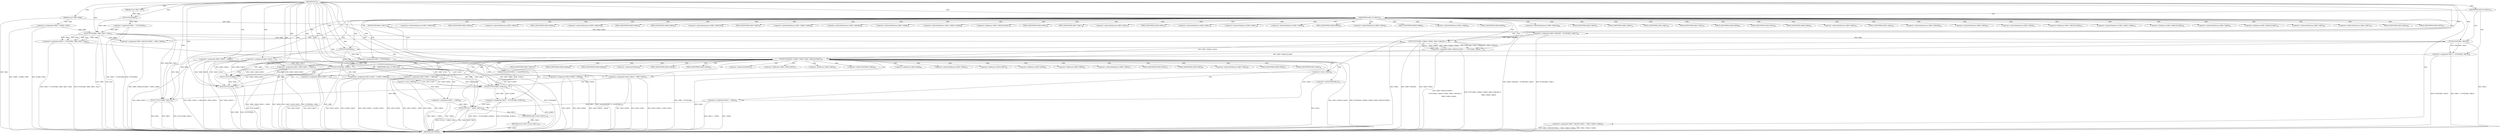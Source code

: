 digraph "FUN1" {  
"8" [label = <(METHOD,FUN1)<SUB>1</SUB>> ]
"216" [label = <(METHOD_RETURN,int)<SUB>1</SUB>> ]
"9" [label = <(PARAM,struct VAR1 *VAR2)<SUB>1</SUB>> ]
"10" [label = <(PARAM,struct VAR3 *VAR4)<SUB>2</SUB>> ]
"13" [label = <(&lt;operator&gt;.assignment,*VAR6 = &amp;VAR4-&gt;VAR7)<SUB>5</SUB>> ]
"23" [label = <(&lt;operator&gt;.assignment,VAR11 = FUN2(VAR2))<SUB>14</SUB>> ]
"27" [label = <(&lt;operator&gt;.assignment,VAR13 = FUN3(VAR2, VAR6, VAR11, false))<SUB>16</SUB>> ]
"38" [label = <(&lt;operator&gt;.assignment,VAR13 = FUN4(VAR2, VAR15))<SUB>39</SUB>> ]
"47" [label = <(&lt;operator&gt;.assignment,VAR9 = FUN5(VAR2))<SUB>44</SUB>> ]
"51" [label = <(&lt;operator&gt;.assignment,VAR9-&gt;VAR16[0] = FUN6(VAR4-&gt;VAR17))<SUB>46</SUB>> ]
"61" [label = <(&lt;operator&gt;.assignment,VAR9-&gt;VAR18 = 1)<SUB>48</SUB>> ]
"66" [label = <(&lt;operator&gt;.assignment,VAR9-&gt;VAR19 = VAR20)<SUB>52</SUB>> ]
"71" [label = <(&lt;operator&gt;.assignment,VAR9-&gt;VAR21[0].VAR22 = VAR2-&gt;VAR23-&gt;VAR24)<SUB>54</SUB>> ]
"84" [label = <(&lt;operator&gt;.assignment,VAR9-&gt;VAR21[0].VAR25 = VAR6-&gt;VAR26)<SUB>56</SUB>> ]
"95" [label = <(&lt;operator&gt;.assignment,VAR9-&gt;VAR21[0].VAR27 =

	    FUN7(VAR2-&gt;VAR28-&gt;...)<SUB>58</SUB>> ]
"139" [label = <(FUN9,FUN9(VAR2, VAR9))<SUB>72</SUB>> ]
"142" [label = <(memset,memset(&amp;VAR12, 0, sizeof(VAR12)))<SUB>76</SUB>> ]
"148" [label = <(&lt;operator&gt;.assignment,VAR9-&gt;VAR32.VAR33 = VAR34)<SUB>78</SUB>> ]
"155" [label = <(&lt;operator&gt;.assignment,VAR12.VAR35 = &amp;VAR9-&gt;VAR32)<SUB>80</SUB>> ]
"163" [label = <(&lt;operator&gt;.assignment,VAR12.VAR36 = VAR9-&gt;VAR21)<SUB>82</SUB>> ]
"170" [label = <(&lt;operator&gt;.assignment,VAR12.VAR37 = 1)<SUB>84</SUB>> ]
"175" [label = <(&lt;operator&gt;.assignment,VAR12.VAR38 = VAR39)<SUB>86</SUB>> ]
"180" [label = <(&lt;operator&gt;.assignment,VAR12.VAR40 = VAR41)<SUB>88</SUB>> ]
"185" [label = <(&lt;operator&gt;.assignment,VAR13 = FUN10(VAR2, &amp;VAR12))<SUB>92</SUB>> ]
"200" [label = <(FUN11,FUN11(VAR2, VAR11))<SUB>107</SUB>> ]
"203" [label = <(FUN12,FUN12(&quot;&quot;, VAR42, VAR13))<SUB>108</SUB>> ]
"207" [label = <(RETURN,return VAR13;,return VAR13;)<SUB>109</SUB>> ]
"210" [label = <(FUN13,FUN13(VAR9))<SUB>112</SUB>> ]
"212" [label = <(FUN14,FUN14(VAR9, 1))<SUB>113</SUB>> ]
"35" [label = <(IDENTIFIER,VAR13,if (VAR13))<SUB>18</SUB>> ]
"44" [label = <(IDENTIFIER,VAR13,if (VAR13))<SUB>40</SUB>> ]
"120" [label = <(FUN8,FUN8(VAR2-&gt;VAR28-&gt;VAR29, VAR9-&gt;VAR21[0].VAR27))<SUB>64</SUB>> ]
"192" [label = <(IDENTIFIER,VAR13,if (VAR13))<SUB>94</SUB>> ]
"208" [label = <(IDENTIFIER,VAR13,return VAR13;)<SUB>109</SUB>> ]
"25" [label = <(FUN2,FUN2(VAR2))<SUB>14</SUB>> ]
"29" [label = <(FUN3,FUN3(VAR2, VAR6, VAR11, false))<SUB>16</SUB>> ]
"40" [label = <(FUN4,FUN4(VAR2, VAR15))<SUB>39</SUB>> ]
"49" [label = <(FUN5,FUN5(VAR2))<SUB>44</SUB>> ]
"57" [label = <(FUN6,FUN6(VAR4-&gt;VAR17))<SUB>46</SUB>> ]
"103" [label = <(FUN7,FUN7(VAR2-&gt;VAR28-&gt;VAR29, VAR9-&gt;VAR16[0], 0,

		...)<SUB>60</SUB>> ]
"134" [label = <(&lt;operator&gt;.assignment,VAR13 = -VAR30)<SUB>66</SUB>> ]
"146" [label = <(&lt;operator&gt;.sizeOf,sizeof(VAR12))<SUB>76</SUB>> ]
"187" [label = <(FUN10,FUN10(VAR2, &amp;VAR12))<SUB>92</SUB>> ]
"194" [label = <(&lt;operator&gt;.assignment,VAR13 = -VAR30)<SUB>96</SUB>> ]
"136" [label = <(&lt;operator&gt;.minus,-VAR30)<SUB>66</SUB>> ]
"196" [label = <(&lt;operator&gt;.minus,-VAR30)<SUB>96</SUB>> ]
"52" [label = <(&lt;operator&gt;.indirectIndexAccess,VAR9-&gt;VAR16[0])<SUB>46</SUB>> ]
"62" [label = <(&lt;operator&gt;.indirectFieldAccess,VAR9-&gt;VAR18)<SUB>48</SUB>> ]
"67" [label = <(&lt;operator&gt;.indirectFieldAccess,VAR9-&gt;VAR19)<SUB>52</SUB>> ]
"72" [label = <(&lt;operator&gt;.fieldAccess,VAR9-&gt;VAR21[0].VAR22)<SUB>54</SUB>> ]
"79" [label = <(&lt;operator&gt;.indirectFieldAccess,VAR2-&gt;VAR23-&gt;VAR24)<SUB>54</SUB>> ]
"85" [label = <(&lt;operator&gt;.fieldAccess,VAR9-&gt;VAR21[0].VAR25)<SUB>56</SUB>> ]
"92" [label = <(&lt;operator&gt;.indirectFieldAccess,VAR6-&gt;VAR26)<SUB>56</SUB>> ]
"96" [label = <(&lt;operator&gt;.fieldAccess,VAR9-&gt;VAR21[0].VAR27)<SUB>58</SUB>> ]
"143" [label = <(&lt;operator&gt;.addressOf,&amp;VAR12)<SUB>76</SUB>> ]
"149" [label = <(&lt;operator&gt;.fieldAccess,VAR9-&gt;VAR32.VAR33)<SUB>78</SUB>> ]
"156" [label = <(&lt;operator&gt;.fieldAccess,VAR12.VAR35)<SUB>80</SUB>> ]
"159" [label = <(&lt;operator&gt;.addressOf,&amp;VAR9-&gt;VAR32)<SUB>80</SUB>> ]
"164" [label = <(&lt;operator&gt;.fieldAccess,VAR12.VAR36)<SUB>82</SUB>> ]
"167" [label = <(&lt;operator&gt;.indirectFieldAccess,VAR9-&gt;VAR21)<SUB>82</SUB>> ]
"171" [label = <(&lt;operator&gt;.fieldAccess,VAR12.VAR37)<SUB>84</SUB>> ]
"176" [label = <(&lt;operator&gt;.fieldAccess,VAR12.VAR38)<SUB>86</SUB>> ]
"181" [label = <(&lt;operator&gt;.fieldAccess,VAR12.VAR40)<SUB>88</SUB>> ]
"53" [label = <(&lt;operator&gt;.indirectFieldAccess,VAR9-&gt;VAR16)<SUB>46</SUB>> ]
"58" [label = <(&lt;operator&gt;.indirectFieldAccess,VAR4-&gt;VAR17)<SUB>46</SUB>> ]
"64" [label = <(FIELD_IDENTIFIER,VAR18,VAR18)<SUB>48</SUB>> ]
"69" [label = <(FIELD_IDENTIFIER,VAR19,VAR19)<SUB>52</SUB>> ]
"73" [label = <(&lt;operator&gt;.indirectIndexAccess,VAR9-&gt;VAR21[0])<SUB>54</SUB>> ]
"78" [label = <(FIELD_IDENTIFIER,VAR22,VAR22)<SUB>54</SUB>> ]
"80" [label = <(&lt;operator&gt;.indirectFieldAccess,VAR2-&gt;VAR23)<SUB>54</SUB>> ]
"83" [label = <(FIELD_IDENTIFIER,VAR24,VAR24)<SUB>54</SUB>> ]
"86" [label = <(&lt;operator&gt;.indirectIndexAccess,VAR9-&gt;VAR21[0])<SUB>56</SUB>> ]
"91" [label = <(FIELD_IDENTIFIER,VAR25,VAR25)<SUB>56</SUB>> ]
"94" [label = <(FIELD_IDENTIFIER,VAR26,VAR26)<SUB>56</SUB>> ]
"97" [label = <(&lt;operator&gt;.indirectIndexAccess,VAR9-&gt;VAR21[0])<SUB>58</SUB>> ]
"102" [label = <(FIELD_IDENTIFIER,VAR27,VAR27)<SUB>58</SUB>> ]
"104" [label = <(&lt;operator&gt;.indirectFieldAccess,VAR2-&gt;VAR28-&gt;VAR29)<SUB>60</SUB>> ]
"109" [label = <(&lt;operator&gt;.indirectIndexAccess,VAR9-&gt;VAR16[0])<SUB>60</SUB>> ]
"115" [label = <(&lt;operator&gt;.indirectFieldAccess,VAR6-&gt;VAR26)<SUB>62</SUB>> ]
"121" [label = <(&lt;operator&gt;.indirectFieldAccess,VAR2-&gt;VAR28-&gt;VAR29)<SUB>64</SUB>> ]
"126" [label = <(&lt;operator&gt;.fieldAccess,VAR9-&gt;VAR21[0].VAR27)<SUB>64</SUB>> ]
"150" [label = <(&lt;operator&gt;.indirectFieldAccess,VAR9-&gt;VAR32)<SUB>78</SUB>> ]
"153" [label = <(FIELD_IDENTIFIER,VAR33,VAR33)<SUB>78</SUB>> ]
"158" [label = <(FIELD_IDENTIFIER,VAR35,VAR35)<SUB>80</SUB>> ]
"160" [label = <(&lt;operator&gt;.indirectFieldAccess,VAR9-&gt;VAR32)<SUB>80</SUB>> ]
"166" [label = <(FIELD_IDENTIFIER,VAR36,VAR36)<SUB>82</SUB>> ]
"169" [label = <(FIELD_IDENTIFIER,VAR21,VAR21)<SUB>82</SUB>> ]
"173" [label = <(FIELD_IDENTIFIER,VAR37,VAR37)<SUB>84</SUB>> ]
"178" [label = <(FIELD_IDENTIFIER,VAR38,VAR38)<SUB>86</SUB>> ]
"183" [label = <(FIELD_IDENTIFIER,VAR40,VAR40)<SUB>88</SUB>> ]
"189" [label = <(&lt;operator&gt;.addressOf,&amp;VAR12)<SUB>92</SUB>> ]
"55" [label = <(FIELD_IDENTIFIER,VAR16,VAR16)<SUB>46</SUB>> ]
"60" [label = <(FIELD_IDENTIFIER,VAR17,VAR17)<SUB>46</SUB>> ]
"74" [label = <(&lt;operator&gt;.indirectFieldAccess,VAR9-&gt;VAR21)<SUB>54</SUB>> ]
"82" [label = <(FIELD_IDENTIFIER,VAR23,VAR23)<SUB>54</SUB>> ]
"87" [label = <(&lt;operator&gt;.indirectFieldAccess,VAR9-&gt;VAR21)<SUB>56</SUB>> ]
"98" [label = <(&lt;operator&gt;.indirectFieldAccess,VAR9-&gt;VAR21)<SUB>58</SUB>> ]
"105" [label = <(&lt;operator&gt;.indirectFieldAccess,VAR2-&gt;VAR28)<SUB>60</SUB>> ]
"108" [label = <(FIELD_IDENTIFIER,VAR29,VAR29)<SUB>60</SUB>> ]
"110" [label = <(&lt;operator&gt;.indirectFieldAccess,VAR9-&gt;VAR16)<SUB>60</SUB>> ]
"117" [label = <(FIELD_IDENTIFIER,VAR26,VAR26)<SUB>62</SUB>> ]
"122" [label = <(&lt;operator&gt;.indirectFieldAccess,VAR2-&gt;VAR28)<SUB>64</SUB>> ]
"125" [label = <(FIELD_IDENTIFIER,VAR29,VAR29)<SUB>64</SUB>> ]
"127" [label = <(&lt;operator&gt;.indirectIndexAccess,VAR9-&gt;VAR21[0])<SUB>64</SUB>> ]
"132" [label = <(FIELD_IDENTIFIER,VAR27,VAR27)<SUB>64</SUB>> ]
"152" [label = <(FIELD_IDENTIFIER,VAR32,VAR32)<SUB>78</SUB>> ]
"162" [label = <(FIELD_IDENTIFIER,VAR32,VAR32)<SUB>80</SUB>> ]
"76" [label = <(FIELD_IDENTIFIER,VAR21,VAR21)<SUB>54</SUB>> ]
"89" [label = <(FIELD_IDENTIFIER,VAR21,VAR21)<SUB>56</SUB>> ]
"100" [label = <(FIELD_IDENTIFIER,VAR21,VAR21)<SUB>58</SUB>> ]
"107" [label = <(FIELD_IDENTIFIER,VAR28,VAR28)<SUB>60</SUB>> ]
"112" [label = <(FIELD_IDENTIFIER,VAR16,VAR16)<SUB>60</SUB>> ]
"124" [label = <(FIELD_IDENTIFIER,VAR28,VAR28)<SUB>64</SUB>> ]
"128" [label = <(&lt;operator&gt;.indirectFieldAccess,VAR9-&gt;VAR21)<SUB>64</SUB>> ]
"130" [label = <(FIELD_IDENTIFIER,VAR21,VAR21)<SUB>64</SUB>> ]
  "207" -> "216"  [ label = "DDG: &lt;RET&gt;"] 
  "10" -> "216"  [ label = "DDG: VAR4"] 
  "13" -> "216"  [ label = "DDG: &amp;VAR4-&gt;VAR7"] 
  "13" -> "216"  [ label = "DDG: *VAR6 = &amp;VAR4-&gt;VAR7"] 
  "23" -> "216"  [ label = "DDG: FUN2(VAR2)"] 
  "23" -> "216"  [ label = "DDG: VAR11 = FUN2(VAR2)"] 
  "29" -> "216"  [ label = "DDG: VAR6"] 
  "27" -> "216"  [ label = "DDG: FUN3(VAR2, VAR6, VAR11, false)"] 
  "27" -> "216"  [ label = "DDG: VAR13 = FUN3(VAR2, VAR6, VAR11, false)"] 
  "38" -> "216"  [ label = "DDG: FUN4(VAR2, VAR15)"] 
  "38" -> "216"  [ label = "DDG: VAR13 = FUN4(VAR2, VAR15)"] 
  "47" -> "216"  [ label = "DDG: FUN5(VAR2)"] 
  "47" -> "216"  [ label = "DDG: VAR9 = FUN5(VAR2)"] 
  "57" -> "216"  [ label = "DDG: VAR4-&gt;VAR17"] 
  "51" -> "216"  [ label = "DDG: FUN6(VAR4-&gt;VAR17)"] 
  "51" -> "216"  [ label = "DDG: VAR9-&gt;VAR16[0] = FUN6(VAR4-&gt;VAR17)"] 
  "61" -> "216"  [ label = "DDG: VAR9-&gt;VAR18"] 
  "61" -> "216"  [ label = "DDG: VAR9-&gt;VAR18 = 1"] 
  "66" -> "216"  [ label = "DDG: VAR9-&gt;VAR19"] 
  "66" -> "216"  [ label = "DDG: VAR9-&gt;VAR19 = VAR20"] 
  "71" -> "216"  [ label = "DDG: VAR2-&gt;VAR23-&gt;VAR24"] 
  "71" -> "216"  [ label = "DDG: VAR9-&gt;VAR21[0].VAR22 = VAR2-&gt;VAR23-&gt;VAR24"] 
  "84" -> "216"  [ label = "DDG: VAR9-&gt;VAR21[0].VAR25 = VAR6-&gt;VAR26"] 
  "103" -> "216"  [ label = "DDG: VAR9-&gt;VAR16[0]"] 
  "103" -> "216"  [ label = "DDG: VAR6-&gt;VAR26"] 
  "103" -> "216"  [ label = "DDG: VAR20"] 
  "95" -> "216"  [ label = "DDG: FUN7(VAR2-&gt;VAR28-&gt;VAR29, VAR9-&gt;VAR16[0], 0,

			    VAR6-&gt;VAR26, VAR20)"] 
  "95" -> "216"  [ label = "DDG: VAR9-&gt;VAR21[0].VAR27 =

	    FUN7(VAR2-&gt;VAR28-&gt;VAR29, VAR9-&gt;VAR16[0], 0,

			    VAR6-&gt;VAR26, VAR20)"] 
  "120" -> "216"  [ label = "DDG: VAR2-&gt;VAR28-&gt;VAR29"] 
  "120" -> "216"  [ label = "DDG: FUN8(VAR2-&gt;VAR28-&gt;VAR29, VAR9-&gt;VAR21[0].VAR27)"] 
  "139" -> "216"  [ label = "DDG: VAR9"] 
  "139" -> "216"  [ label = "DDG: FUN9(VAR2, VAR9)"] 
  "146" -> "216"  [ label = "DDG: VAR12"] 
  "142" -> "216"  [ label = "DDG: memset(&amp;VAR12, 0, sizeof(VAR12))"] 
  "148" -> "216"  [ label = "DDG: VAR9-&gt;VAR32.VAR33"] 
  "148" -> "216"  [ label = "DDG: VAR9-&gt;VAR32.VAR33 = VAR34"] 
  "155" -> "216"  [ label = "DDG: VAR12.VAR35"] 
  "155" -> "216"  [ label = "DDG: &amp;VAR9-&gt;VAR32"] 
  "155" -> "216"  [ label = "DDG: VAR12.VAR35 = &amp;VAR9-&gt;VAR32"] 
  "163" -> "216"  [ label = "DDG: VAR12.VAR36"] 
  "163" -> "216"  [ label = "DDG: VAR9-&gt;VAR21"] 
  "163" -> "216"  [ label = "DDG: VAR12.VAR36 = VAR9-&gt;VAR21"] 
  "170" -> "216"  [ label = "DDG: VAR12.VAR37"] 
  "170" -> "216"  [ label = "DDG: VAR12.VAR37 = 1"] 
  "175" -> "216"  [ label = "DDG: VAR12.VAR38"] 
  "175" -> "216"  [ label = "DDG: VAR12.VAR38 = VAR39"] 
  "180" -> "216"  [ label = "DDG: VAR12.VAR40"] 
  "180" -> "216"  [ label = "DDG: VAR12.VAR40 = VAR41"] 
  "187" -> "216"  [ label = "DDG: &amp;VAR12"] 
  "185" -> "216"  [ label = "DDG: FUN10(VAR2, &amp;VAR12)"] 
  "185" -> "216"  [ label = "DDG: VAR13 = FUN10(VAR2, &amp;VAR12)"] 
  "196" -> "216"  [ label = "DDG: VAR30"] 
  "194" -> "216"  [ label = "DDG: -VAR30"] 
  "194" -> "216"  [ label = "DDG: VAR13 = -VAR30"] 
  "136" -> "216"  [ label = "DDG: VAR30"] 
  "134" -> "216"  [ label = "DDG: -VAR30"] 
  "134" -> "216"  [ label = "DDG: VAR13 = -VAR30"] 
  "210" -> "216"  [ label = "DDG: FUN13(VAR9)"] 
  "212" -> "216"  [ label = "DDG: VAR9"] 
  "212" -> "216"  [ label = "DDG: FUN14(VAR9, 1)"] 
  "200" -> "216"  [ label = "DDG: VAR2"] 
  "200" -> "216"  [ label = "DDG: VAR11"] 
  "200" -> "216"  [ label = "DDG: FUN11(VAR2, VAR11)"] 
  "203" -> "216"  [ label = "DDG: VAR13"] 
  "203" -> "216"  [ label = "DDG: FUN12(&quot;&quot;, VAR42, VAR13)"] 
  "148" -> "216"  [ label = "DDG: VAR34"] 
  "40" -> "216"  [ label = "DDG: VAR15"] 
  "180" -> "216"  [ label = "DDG: VAR41"] 
  "203" -> "216"  [ label = "DDG: VAR42"] 
  "29" -> "216"  [ label = "DDG: false"] 
  "175" -> "216"  [ label = "DDG: VAR39"] 
  "8" -> "9"  [ label = "DDG: "] 
  "8" -> "10"  [ label = "DDG: "] 
  "10" -> "13"  [ label = "DDG: VAR4"] 
  "25" -> "23"  [ label = "DDG: VAR2"] 
  "29" -> "27"  [ label = "DDG: VAR2"] 
  "29" -> "27"  [ label = "DDG: VAR6"] 
  "29" -> "27"  [ label = "DDG: VAR11"] 
  "29" -> "27"  [ label = "DDG: false"] 
  "40" -> "38"  [ label = "DDG: VAR2"] 
  "40" -> "38"  [ label = "DDG: VAR15"] 
  "49" -> "47"  [ label = "DDG: VAR2"] 
  "57" -> "51"  [ label = "DDG: VAR4-&gt;VAR17"] 
  "8" -> "61"  [ label = "DDG: "] 
  "8" -> "66"  [ label = "DDG: "] 
  "29" -> "84"  [ label = "DDG: VAR6"] 
  "103" -> "95"  [ label = "DDG: VAR6-&gt;VAR26"] 
  "103" -> "95"  [ label = "DDG: VAR9-&gt;VAR16[0]"] 
  "103" -> "95"  [ label = "DDG: 0"] 
  "103" -> "95"  [ label = "DDG: VAR20"] 
  "103" -> "95"  [ label = "DDG: VAR2-&gt;VAR28-&gt;VAR29"] 
  "8" -> "148"  [ label = "DDG: "] 
  "139" -> "155"  [ label = "DDG: VAR9"] 
  "148" -> "155"  [ label = "DDG: VAR9-&gt;VAR32.VAR33"] 
  "139" -> "163"  [ label = "DDG: VAR9"] 
  "8" -> "170"  [ label = "DDG: "] 
  "8" -> "175"  [ label = "DDG: "] 
  "8" -> "180"  [ label = "DDG: "] 
  "187" -> "185"  [ label = "DDG: VAR2"] 
  "187" -> "185"  [ label = "DDG: &amp;VAR12"] 
  "208" -> "207"  [ label = "DDG: VAR13"] 
  "8" -> "35"  [ label = "DDG: "] 
  "8" -> "44"  [ label = "DDG: "] 
  "49" -> "139"  [ label = "DDG: VAR2"] 
  "8" -> "139"  [ label = "DDG: "] 
  "47" -> "139"  [ label = "DDG: VAR9"] 
  "61" -> "139"  [ label = "DDG: VAR9-&gt;VAR18"] 
  "66" -> "139"  [ label = "DDG: VAR9-&gt;VAR19"] 
  "8" -> "142"  [ label = "DDG: "] 
  "8" -> "192"  [ label = "DDG: "] 
  "29" -> "200"  [ label = "DDG: VAR2"] 
  "40" -> "200"  [ label = "DDG: VAR2"] 
  "49" -> "200"  [ label = "DDG: VAR2"] 
  "187" -> "200"  [ label = "DDG: VAR2"] 
  "8" -> "200"  [ label = "DDG: "] 
  "29" -> "200"  [ label = "DDG: VAR11"] 
  "8" -> "203"  [ label = "DDG: "] 
  "27" -> "203"  [ label = "DDG: VAR13"] 
  "38" -> "203"  [ label = "DDG: VAR13"] 
  "185" -> "203"  [ label = "DDG: VAR13"] 
  "194" -> "203"  [ label = "DDG: VAR13"] 
  "134" -> "203"  [ label = "DDG: VAR13"] 
  "203" -> "208"  [ label = "DDG: VAR13"] 
  "8" -> "208"  [ label = "DDG: "] 
  "47" -> "210"  [ label = "DDG: VAR9"] 
  "61" -> "210"  [ label = "DDG: VAR9-&gt;VAR18"] 
  "66" -> "210"  [ label = "DDG: VAR9-&gt;VAR19"] 
  "139" -> "210"  [ label = "DDG: VAR9"] 
  "8" -> "210"  [ label = "DDG: "] 
  "148" -> "210"  [ label = "DDG: VAR9-&gt;VAR32.VAR33"] 
  "61" -> "212"  [ label = "DDG: VAR9-&gt;VAR18"] 
  "66" -> "212"  [ label = "DDG: VAR9-&gt;VAR19"] 
  "210" -> "212"  [ label = "DDG: VAR9"] 
  "8" -> "212"  [ label = "DDG: "] 
  "139" -> "212"  [ label = "DDG: VAR9"] 
  "148" -> "212"  [ label = "DDG: VAR9-&gt;VAR32.VAR33"] 
  "9" -> "25"  [ label = "DDG: VAR2"] 
  "8" -> "25"  [ label = "DDG: "] 
  "25" -> "29"  [ label = "DDG: VAR2"] 
  "8" -> "29"  [ label = "DDG: "] 
  "13" -> "29"  [ label = "DDG: VAR6"] 
  "23" -> "29"  [ label = "DDG: VAR11"] 
  "29" -> "40"  [ label = "DDG: VAR2"] 
  "8" -> "40"  [ label = "DDG: "] 
  "40" -> "49"  [ label = "DDG: VAR2"] 
  "8" -> "49"  [ label = "DDG: "] 
  "10" -> "57"  [ label = "DDG: VAR4"] 
  "51" -> "103"  [ label = "DDG: VAR9-&gt;VAR16[0]"] 
  "8" -> "103"  [ label = "DDG: "] 
  "29" -> "103"  [ label = "DDG: VAR6"] 
  "103" -> "120"  [ label = "DDG: VAR2-&gt;VAR28-&gt;VAR29"] 
  "95" -> "120"  [ label = "DDG: VAR9-&gt;VAR21[0].VAR27"] 
  "136" -> "134"  [ label = "DDG: VAR30"] 
  "139" -> "187"  [ label = "DDG: VAR2"] 
  "8" -> "187"  [ label = "DDG: "] 
  "142" -> "187"  [ label = "DDG: &amp;VAR12"] 
  "155" -> "187"  [ label = "DDG: VAR12.VAR35"] 
  "163" -> "187"  [ label = "DDG: VAR12.VAR36"] 
  "170" -> "187"  [ label = "DDG: VAR12.VAR37"] 
  "175" -> "187"  [ label = "DDG: VAR12.VAR38"] 
  "180" -> "187"  [ label = "DDG: VAR12.VAR40"] 
  "196" -> "194"  [ label = "DDG: VAR30"] 
  "8" -> "136"  [ label = "DDG: "] 
  "8" -> "196"  [ label = "DDG: "] 
  "35" -> "38"  [ label = "CDG: "] 
  "35" -> "40"  [ label = "CDG: "] 
  "35" -> "44"  [ label = "CDG: "] 
  "44" -> "107"  [ label = "CDG: "] 
  "44" -> "94"  [ label = "CDG: "] 
  "44" -> "115"  [ label = "CDG: "] 
  "44" -> "60"  [ label = "CDG: "] 
  "44" -> "73"  [ label = "CDG: "] 
  "44" -> "96"  [ label = "CDG: "] 
  "44" -> "64"  [ label = "CDG: "] 
  "44" -> "51"  [ label = "CDG: "] 
  "44" -> "57"  [ label = "CDG: "] 
  "44" -> "98"  [ label = "CDG: "] 
  "44" -> "120"  [ label = "CDG: "] 
  "44" -> "52"  [ label = "CDG: "] 
  "44" -> "128"  [ label = "CDG: "] 
  "44" -> "84"  [ label = "CDG: "] 
  "44" -> "102"  [ label = "CDG: "] 
  "44" -> "85"  [ label = "CDG: "] 
  "44" -> "103"  [ label = "CDG: "] 
  "44" -> "69"  [ label = "CDG: "] 
  "44" -> "132"  [ label = "CDG: "] 
  "44" -> "67"  [ label = "CDG: "] 
  "44" -> "104"  [ label = "CDG: "] 
  "44" -> "74"  [ label = "CDG: "] 
  "44" -> "121"  [ label = "CDG: "] 
  "44" -> "95"  [ label = "CDG: "] 
  "44" -> "92"  [ label = "CDG: "] 
  "44" -> "76"  [ label = "CDG: "] 
  "44" -> "87"  [ label = "CDG: "] 
  "44" -> "97"  [ label = "CDG: "] 
  "44" -> "91"  [ label = "CDG: "] 
  "44" -> "112"  [ label = "CDG: "] 
  "44" -> "79"  [ label = "CDG: "] 
  "44" -> "80"  [ label = "CDG: "] 
  "44" -> "58"  [ label = "CDG: "] 
  "44" -> "61"  [ label = "CDG: "] 
  "44" -> "130"  [ label = "CDG: "] 
  "44" -> "100"  [ label = "CDG: "] 
  "44" -> "127"  [ label = "CDG: "] 
  "44" -> "108"  [ label = "CDG: "] 
  "44" -> "86"  [ label = "CDG: "] 
  "44" -> "47"  [ label = "CDG: "] 
  "44" -> "49"  [ label = "CDG: "] 
  "44" -> "89"  [ label = "CDG: "] 
  "44" -> "66"  [ label = "CDG: "] 
  "44" -> "122"  [ label = "CDG: "] 
  "44" -> "72"  [ label = "CDG: "] 
  "44" -> "82"  [ label = "CDG: "] 
  "44" -> "126"  [ label = "CDG: "] 
  "44" -> "83"  [ label = "CDG: "] 
  "44" -> "71"  [ label = "CDG: "] 
  "44" -> "105"  [ label = "CDG: "] 
  "44" -> "53"  [ label = "CDG: "] 
  "44" -> "110"  [ label = "CDG: "] 
  "44" -> "117"  [ label = "CDG: "] 
  "44" -> "55"  [ label = "CDG: "] 
  "44" -> "124"  [ label = "CDG: "] 
  "44" -> "125"  [ label = "CDG: "] 
  "44" -> "78"  [ label = "CDG: "] 
  "44" -> "109"  [ label = "CDG: "] 
  "44" -> "62"  [ label = "CDG: "] 
  "120" -> "167"  [ label = "CDG: "] 
  "120" -> "136"  [ label = "CDG: "] 
  "120" -> "192"  [ label = "CDG: "] 
  "120" -> "146"  [ label = "CDG: "] 
  "120" -> "169"  [ label = "CDG: "] 
  "120" -> "163"  [ label = "CDG: "] 
  "120" -> "178"  [ label = "CDG: "] 
  "120" -> "149"  [ label = "CDG: "] 
  "120" -> "150"  [ label = "CDG: "] 
  "120" -> "185"  [ label = "CDG: "] 
  "120" -> "189"  [ label = "CDG: "] 
  "120" -> "162"  [ label = "CDG: "] 
  "120" -> "153"  [ label = "CDG: "] 
  "120" -> "170"  [ label = "CDG: "] 
  "120" -> "134"  [ label = "CDG: "] 
  "120" -> "181"  [ label = "CDG: "] 
  "120" -> "148"  [ label = "CDG: "] 
  "120" -> "187"  [ label = "CDG: "] 
  "120" -> "173"  [ label = "CDG: "] 
  "120" -> "212"  [ label = "CDG: "] 
  "120" -> "152"  [ label = "CDG: "] 
  "120" -> "164"  [ label = "CDG: "] 
  "120" -> "155"  [ label = "CDG: "] 
  "120" -> "139"  [ label = "CDG: "] 
  "120" -> "180"  [ label = "CDG: "] 
  "120" -> "158"  [ label = "CDG: "] 
  "120" -> "171"  [ label = "CDG: "] 
  "120" -> "160"  [ label = "CDG: "] 
  "120" -> "183"  [ label = "CDG: "] 
  "120" -> "166"  [ label = "CDG: "] 
  "120" -> "142"  [ label = "CDG: "] 
  "120" -> "210"  [ label = "CDG: "] 
  "120" -> "159"  [ label = "CDG: "] 
  "120" -> "176"  [ label = "CDG: "] 
  "120" -> "143"  [ label = "CDG: "] 
  "120" -> "175"  [ label = "CDG: "] 
  "120" -> "156"  [ label = "CDG: "] 
  "192" -> "196"  [ label = "CDG: "] 
  "192" -> "212"  [ label = "CDG: "] 
  "192" -> "194"  [ label = "CDG: "] 
  "192" -> "210"  [ label = "CDG: "] 
}
